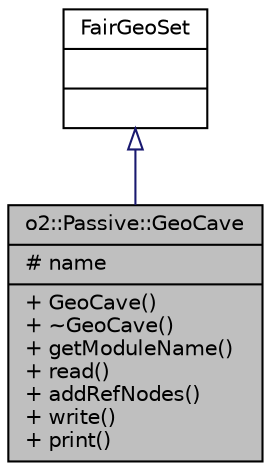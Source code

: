 digraph "o2::Passive::GeoCave"
{
 // INTERACTIVE_SVG=YES
  bgcolor="transparent";
  edge [fontname="Helvetica",fontsize="10",labelfontname="Helvetica",labelfontsize="10"];
  node [fontname="Helvetica",fontsize="10",shape=record];
  Node1 [label="{o2::Passive::GeoCave\n|# name\l|+ GeoCave()\l+ ~GeoCave()\l+ getModuleName()\l+ read()\l+ addRefNodes()\l+ write()\l+ print()\l}",height=0.2,width=0.4,color="black", fillcolor="grey75", style="filled" fontcolor="black"];
  Node2 -> Node1 [dir="back",color="midnightblue",fontsize="10",style="solid",arrowtail="onormal",fontname="Helvetica"];
  Node2 [label="{FairGeoSet\n||}",height=0.2,width=0.4,color="black",URL="$d0/d7b/classFairGeoSet.html"];
}
